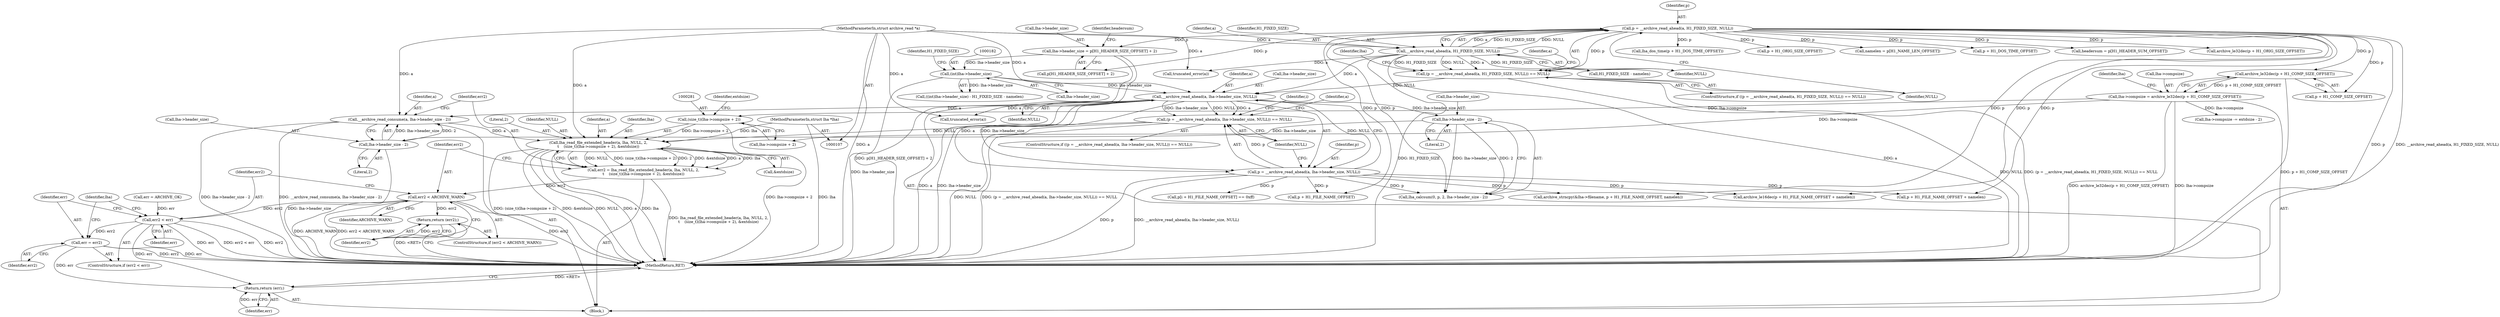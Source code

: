 digraph "0_libarchive_98dcbbf0bf4854bf987557e55e55fff7abbf3ea9@API" {
"1000275" [label="(Call,lha_read_file_extended_header(a, lha, NULL, 2,\n\t    (size_t)(lha->compsize + 2), &extdsize))"];
"1000266" [label="(Call,__archive_read_consume(a, lha->header_size - 2))"];
"1000202" [label="(Call,__archive_read_ahead(a, lha->header_size, NULL))"];
"1000127" [label="(Call,__archive_read_ahead(a, H1_FIXED_SIZE, NULL))"];
"1000108" [label="(MethodParameterIn,struct archive_read *a)"];
"1000181" [label="(Call,(int)lha->header_size)"];
"1000135" [label="(Call,lha->header_size = p[H1_HEADER_SIZE_OFFSET] + 2)"];
"1000125" [label="(Call,p = __archive_read_ahead(a, H1_FIXED_SIZE, NULL))"];
"1000124" [label="(Call,(p = __archive_read_ahead(a, H1_FIXED_SIZE, NULL)) == NULL)"];
"1000268" [label="(Call,lha->header_size - 2)"];
"1000261" [label="(Call,lha->header_size - 2)"];
"1000109" [label="(MethodParameterIn,struct lha *lha)"];
"1000199" [label="(Call,(p = __archive_read_ahead(a, lha->header_size, NULL)) == NULL)"];
"1000200" [label="(Call,p = __archive_read_ahead(a, lha->header_size, NULL))"];
"1000280" [label="(Call,(size_t)(lha->compsize + 2))"];
"1000149" [label="(Call,lha->compsize = archive_le32dec(p + H1_COMP_SIZE_OFFSET))"];
"1000153" [label="(Call,archive_le32dec(p + H1_COMP_SIZE_OFFSET))"];
"1000273" [label="(Call,err2 = lha_read_file_extended_header(a, lha, NULL, 2,\n\t    (size_t)(lha->compsize + 2), &extdsize))"];
"1000290" [label="(Call,err2 < ARCHIVE_WARN)"];
"1000293" [label="(Return,return (err2);)"];
"1000296" [label="(Call,err2 < err)"];
"1000299" [label="(Call,err = err2)"];
"1000330" [label="(Return,return (err);)"];
"1000244" [label="(Call,archive_le16dec(p + H1_FILE_NAME_OFFSET + namelen))"];
"1000296" [label="(Call,err2 < err)"];
"1000180" [label="(Call,((int)lha->header_size) - H1_FIXED_SIZE - namelen)"];
"1000272" [label="(Literal,2)"];
"1000282" [label="(Call,lha->compsize + 2)"];
"1000153" [label="(Call,archive_le32dec(p + H1_COMP_SIZE_OFFSET))"];
"1000330" [label="(Return,return (err);)"];
"1000123" [label="(ControlStructure,if ((p = __archive_read_ahead(a, H1_FIXED_SIZE, NULL)) == NULL))"];
"1000267" [label="(Identifier,a)"];
"1000300" [label="(Identifier,err)"];
"1000266" [label="(Call,__archive_read_consume(a, lha->header_size - 2))"];
"1000150" [label="(Call,lha->compsize)"];
"1000257" [label="(Call,lha_calcsum(0, p, 2, lha->header_size - 2))"];
"1000169" [label="(Call,lha_dos_time(p + H1_DOS_TIME_OFFSET))"];
"1000331" [label="(Identifier,err)"];
"1000280" [label="(Call,(size_t)(lha->compsize + 2))"];
"1000198" [label="(ControlStructure,if ((p = __archive_read_ahead(a, lha->header_size, NULL)) == NULL))"];
"1000297" [label="(Identifier,err2)"];
"1000145" [label="(Identifier,headersum)"];
"1000342" [label="(MethodReturn,RET)"];
"1000276" [label="(Identifier,a)"];
"1000236" [label="(Call,p + H1_FILE_NAME_OFFSET)"];
"1000277" [label="(Identifier,lha)"];
"1000181" [label="(Call,(int)lha->header_size)"];
"1000302" [label="(Call,lha->compsize -= extdsize - 2)"];
"1000210" [label="(Call,truncated_error(a))"];
"1000162" [label="(Call,p + H1_ORIG_SIZE_OFFSET)"];
"1000183" [label="(Call,lha->header_size)"];
"1000108" [label="(MethodParameterIn,struct archive_read *a)"];
"1000265" [label="(Literal,2)"];
"1000261" [label="(Call,lha->header_size - 2)"];
"1000203" [label="(Identifier,a)"];
"1000129" [label="(Identifier,H1_FIXED_SIZE)"];
"1000135" [label="(Call,lha->header_size = p[H1_HEADER_SIZE_OFFSET] + 2)"];
"1000275" [label="(Call,lha_read_file_extended_header(a, lha, NULL, 2,\n\t    (size_t)(lha->compsize + 2), &extdsize))"];
"1000274" [label="(Identifier,err2)"];
"1000134" [label="(Identifier,a)"];
"1000298" [label="(Identifier,err)"];
"1000128" [label="(Identifier,a)"];
"1000207" [label="(Identifier,NULL)"];
"1000126" [label="(Identifier,p)"];
"1000199" [label="(Call,(p = __archive_read_ahead(a, lha->header_size, NULL)) == NULL)"];
"1000214" [label="(Identifier,i)"];
"1000137" [label="(Identifier,lha)"];
"1000204" [label="(Call,lha->header_size)"];
"1000295" [label="(ControlStructure,if (err2 < err))"];
"1000269" [label="(Call,lha->header_size)"];
"1000279" [label="(Literal,2)"];
"1000262" [label="(Call,lha->header_size)"];
"1000154" [label="(Call,p + H1_COMP_SIZE_OFFSET)"];
"1000268" [label="(Call,lha->header_size - 2)"];
"1000110" [label="(Block,)"];
"1000173" [label="(Call,namelen = p[H1_NAME_LEN_OFFSET])"];
"1000170" [label="(Call,p + H1_DOS_TIME_OFFSET)"];
"1000223" [label="(Call,p[i + H1_FILE_NAME_OFFSET] == 0xff)"];
"1000202" [label="(Call,__archive_read_ahead(a, lha->header_size, NULL))"];
"1000287" [label="(Call,&extdsize)"];
"1000211" [label="(Identifier,a)"];
"1000149" [label="(Call,lha->compsize = archive_le32dec(p + H1_COMP_SIZE_OFFSET))"];
"1000187" [label="(Identifier,H1_FIXED_SIZE)"];
"1000304" [label="(Identifier,lha)"];
"1000231" [label="(Call,archive_strncpy(&lha->filename, p + H1_FILE_NAME_OFFSET, namelen))"];
"1000127" [label="(Call,__archive_read_ahead(a, H1_FIXED_SIZE, NULL))"];
"1000289" [label="(ControlStructure,if (err2 < ARCHIVE_WARN))"];
"1000299" [label="(Call,err = err2)"];
"1000291" [label="(Identifier,err2)"];
"1000109" [label="(MethodParameterIn,struct lha *lha)"];
"1000124" [label="(Call,(p = __archive_read_ahead(a, H1_FIXED_SIZE, NULL)) == NULL)"];
"1000144" [label="(Call,headersum = p[H1_HEADER_SUM_OFFSET])"];
"1000294" [label="(Identifier,err2)"];
"1000200" [label="(Call,p = __archive_read_ahead(a, lha->header_size, NULL))"];
"1000273" [label="(Call,err2 = lha_read_file_extended_header(a, lha, NULL, 2,\n\t    (size_t)(lha->compsize + 2), &extdsize))"];
"1000186" [label="(Call,H1_FIXED_SIZE - namelen)"];
"1000136" [label="(Call,lha->header_size)"];
"1000161" [label="(Call,archive_le32dec(p + H1_ORIG_SIZE_OFFSET))"];
"1000301" [label="(Identifier,err2)"];
"1000131" [label="(Identifier,NULL)"];
"1000290" [label="(Call,err2 < ARCHIVE_WARN)"];
"1000133" [label="(Call,truncated_error(a))"];
"1000292" [label="(Identifier,ARCHIVE_WARN)"];
"1000201" [label="(Identifier,p)"];
"1000125" [label="(Call,p = __archive_read_ahead(a, H1_FIXED_SIZE, NULL))"];
"1000139" [label="(Call,p[H1_HEADER_SIZE_OFFSET] + 2)"];
"1000120" [label="(Call,err = ARCHIVE_OK)"];
"1000288" [label="(Identifier,extdsize)"];
"1000278" [label="(Identifier,NULL)"];
"1000130" [label="(Identifier,NULL)"];
"1000159" [label="(Identifier,lha)"];
"1000245" [label="(Call,p + H1_FILE_NAME_OFFSET + namelen)"];
"1000208" [label="(Identifier,NULL)"];
"1000293" [label="(Return,return (err2);)"];
"1000275" -> "1000273"  [label="AST: "];
"1000275" -> "1000287"  [label="CFG: "];
"1000276" -> "1000275"  [label="AST: "];
"1000277" -> "1000275"  [label="AST: "];
"1000278" -> "1000275"  [label="AST: "];
"1000279" -> "1000275"  [label="AST: "];
"1000280" -> "1000275"  [label="AST: "];
"1000287" -> "1000275"  [label="AST: "];
"1000273" -> "1000275"  [label="CFG: "];
"1000275" -> "1000342"  [label="DDG: (size_t)(lha->compsize + 2)"];
"1000275" -> "1000342"  [label="DDG: &extdsize"];
"1000275" -> "1000342"  [label="DDG: NULL"];
"1000275" -> "1000342"  [label="DDG: a"];
"1000275" -> "1000342"  [label="DDG: lha"];
"1000275" -> "1000273"  [label="DDG: NULL"];
"1000275" -> "1000273"  [label="DDG: (size_t)(lha->compsize + 2)"];
"1000275" -> "1000273"  [label="DDG: 2"];
"1000275" -> "1000273"  [label="DDG: &extdsize"];
"1000275" -> "1000273"  [label="DDG: a"];
"1000275" -> "1000273"  [label="DDG: lha"];
"1000266" -> "1000275"  [label="DDG: a"];
"1000108" -> "1000275"  [label="DDG: a"];
"1000109" -> "1000275"  [label="DDG: lha"];
"1000199" -> "1000275"  [label="DDG: NULL"];
"1000280" -> "1000275"  [label="DDG: lha->compsize + 2"];
"1000266" -> "1000110"  [label="AST: "];
"1000266" -> "1000268"  [label="CFG: "];
"1000267" -> "1000266"  [label="AST: "];
"1000268" -> "1000266"  [label="AST: "];
"1000274" -> "1000266"  [label="CFG: "];
"1000266" -> "1000342"  [label="DDG: lha->header_size - 2"];
"1000266" -> "1000342"  [label="DDG: __archive_read_consume(a, lha->header_size - 2)"];
"1000202" -> "1000266"  [label="DDG: a"];
"1000108" -> "1000266"  [label="DDG: a"];
"1000268" -> "1000266"  [label="DDG: lha->header_size"];
"1000268" -> "1000266"  [label="DDG: 2"];
"1000202" -> "1000200"  [label="AST: "];
"1000202" -> "1000207"  [label="CFG: "];
"1000203" -> "1000202"  [label="AST: "];
"1000204" -> "1000202"  [label="AST: "];
"1000207" -> "1000202"  [label="AST: "];
"1000200" -> "1000202"  [label="CFG: "];
"1000202" -> "1000342"  [label="DDG: a"];
"1000202" -> "1000342"  [label="DDG: lha->header_size"];
"1000202" -> "1000199"  [label="DDG: a"];
"1000202" -> "1000199"  [label="DDG: lha->header_size"];
"1000202" -> "1000199"  [label="DDG: NULL"];
"1000202" -> "1000200"  [label="DDG: a"];
"1000202" -> "1000200"  [label="DDG: lha->header_size"];
"1000202" -> "1000200"  [label="DDG: NULL"];
"1000127" -> "1000202"  [label="DDG: a"];
"1000108" -> "1000202"  [label="DDG: a"];
"1000181" -> "1000202"  [label="DDG: lha->header_size"];
"1000124" -> "1000202"  [label="DDG: NULL"];
"1000202" -> "1000210"  [label="DDG: a"];
"1000202" -> "1000261"  [label="DDG: lha->header_size"];
"1000127" -> "1000125"  [label="AST: "];
"1000127" -> "1000130"  [label="CFG: "];
"1000128" -> "1000127"  [label="AST: "];
"1000129" -> "1000127"  [label="AST: "];
"1000130" -> "1000127"  [label="AST: "];
"1000125" -> "1000127"  [label="CFG: "];
"1000127" -> "1000342"  [label="DDG: H1_FIXED_SIZE"];
"1000127" -> "1000342"  [label="DDG: a"];
"1000127" -> "1000124"  [label="DDG: a"];
"1000127" -> "1000124"  [label="DDG: H1_FIXED_SIZE"];
"1000127" -> "1000124"  [label="DDG: NULL"];
"1000127" -> "1000125"  [label="DDG: a"];
"1000127" -> "1000125"  [label="DDG: H1_FIXED_SIZE"];
"1000127" -> "1000125"  [label="DDG: NULL"];
"1000108" -> "1000127"  [label="DDG: a"];
"1000127" -> "1000133"  [label="DDG: a"];
"1000127" -> "1000186"  [label="DDG: H1_FIXED_SIZE"];
"1000108" -> "1000107"  [label="AST: "];
"1000108" -> "1000342"  [label="DDG: a"];
"1000108" -> "1000133"  [label="DDG: a"];
"1000108" -> "1000210"  [label="DDG: a"];
"1000181" -> "1000180"  [label="AST: "];
"1000181" -> "1000183"  [label="CFG: "];
"1000182" -> "1000181"  [label="AST: "];
"1000183" -> "1000181"  [label="AST: "];
"1000187" -> "1000181"  [label="CFG: "];
"1000181" -> "1000342"  [label="DDG: lha->header_size"];
"1000181" -> "1000180"  [label="DDG: lha->header_size"];
"1000135" -> "1000181"  [label="DDG: lha->header_size"];
"1000135" -> "1000110"  [label="AST: "];
"1000135" -> "1000139"  [label="CFG: "];
"1000136" -> "1000135"  [label="AST: "];
"1000139" -> "1000135"  [label="AST: "];
"1000145" -> "1000135"  [label="CFG: "];
"1000135" -> "1000342"  [label="DDG: p[H1_HEADER_SIZE_OFFSET] + 2"];
"1000125" -> "1000135"  [label="DDG: p"];
"1000125" -> "1000124"  [label="AST: "];
"1000126" -> "1000125"  [label="AST: "];
"1000131" -> "1000125"  [label="CFG: "];
"1000125" -> "1000342"  [label="DDG: p"];
"1000125" -> "1000342"  [label="DDG: __archive_read_ahead(a, H1_FIXED_SIZE, NULL)"];
"1000125" -> "1000124"  [label="DDG: p"];
"1000125" -> "1000139"  [label="DDG: p"];
"1000125" -> "1000144"  [label="DDG: p"];
"1000125" -> "1000153"  [label="DDG: p"];
"1000125" -> "1000154"  [label="DDG: p"];
"1000125" -> "1000161"  [label="DDG: p"];
"1000125" -> "1000162"  [label="DDG: p"];
"1000125" -> "1000169"  [label="DDG: p"];
"1000125" -> "1000170"  [label="DDG: p"];
"1000125" -> "1000173"  [label="DDG: p"];
"1000125" -> "1000231"  [label="DDG: p"];
"1000125" -> "1000236"  [label="DDG: p"];
"1000125" -> "1000244"  [label="DDG: p"];
"1000125" -> "1000245"  [label="DDG: p"];
"1000125" -> "1000257"  [label="DDG: p"];
"1000124" -> "1000123"  [label="AST: "];
"1000124" -> "1000131"  [label="CFG: "];
"1000131" -> "1000124"  [label="AST: "];
"1000134" -> "1000124"  [label="CFG: "];
"1000137" -> "1000124"  [label="CFG: "];
"1000124" -> "1000342"  [label="DDG: (p = __archive_read_ahead(a, H1_FIXED_SIZE, NULL)) == NULL"];
"1000124" -> "1000342"  [label="DDG: NULL"];
"1000268" -> "1000272"  [label="CFG: "];
"1000269" -> "1000268"  [label="AST: "];
"1000272" -> "1000268"  [label="AST: "];
"1000268" -> "1000342"  [label="DDG: lha->header_size"];
"1000261" -> "1000268"  [label="DDG: lha->header_size"];
"1000261" -> "1000257"  [label="AST: "];
"1000261" -> "1000265"  [label="CFG: "];
"1000262" -> "1000261"  [label="AST: "];
"1000265" -> "1000261"  [label="AST: "];
"1000257" -> "1000261"  [label="CFG: "];
"1000261" -> "1000257"  [label="DDG: lha->header_size"];
"1000261" -> "1000257"  [label="DDG: 2"];
"1000109" -> "1000107"  [label="AST: "];
"1000109" -> "1000342"  [label="DDG: lha"];
"1000199" -> "1000198"  [label="AST: "];
"1000199" -> "1000208"  [label="CFG: "];
"1000200" -> "1000199"  [label="AST: "];
"1000208" -> "1000199"  [label="AST: "];
"1000211" -> "1000199"  [label="CFG: "];
"1000214" -> "1000199"  [label="CFG: "];
"1000199" -> "1000342"  [label="DDG: NULL"];
"1000199" -> "1000342"  [label="DDG: (p = __archive_read_ahead(a, lha->header_size, NULL)) == NULL"];
"1000200" -> "1000199"  [label="DDG: p"];
"1000201" -> "1000200"  [label="AST: "];
"1000208" -> "1000200"  [label="CFG: "];
"1000200" -> "1000342"  [label="DDG: p"];
"1000200" -> "1000342"  [label="DDG: __archive_read_ahead(a, lha->header_size, NULL)"];
"1000200" -> "1000223"  [label="DDG: p"];
"1000200" -> "1000231"  [label="DDG: p"];
"1000200" -> "1000236"  [label="DDG: p"];
"1000200" -> "1000244"  [label="DDG: p"];
"1000200" -> "1000245"  [label="DDG: p"];
"1000200" -> "1000257"  [label="DDG: p"];
"1000280" -> "1000282"  [label="CFG: "];
"1000281" -> "1000280"  [label="AST: "];
"1000282" -> "1000280"  [label="AST: "];
"1000288" -> "1000280"  [label="CFG: "];
"1000280" -> "1000342"  [label="DDG: lha->compsize + 2"];
"1000149" -> "1000280"  [label="DDG: lha->compsize"];
"1000149" -> "1000110"  [label="AST: "];
"1000149" -> "1000153"  [label="CFG: "];
"1000150" -> "1000149"  [label="AST: "];
"1000153" -> "1000149"  [label="AST: "];
"1000159" -> "1000149"  [label="CFG: "];
"1000149" -> "1000342"  [label="DDG: archive_le32dec(p + H1_COMP_SIZE_OFFSET)"];
"1000149" -> "1000342"  [label="DDG: lha->compsize"];
"1000153" -> "1000149"  [label="DDG: p + H1_COMP_SIZE_OFFSET"];
"1000149" -> "1000282"  [label="DDG: lha->compsize"];
"1000149" -> "1000302"  [label="DDG: lha->compsize"];
"1000153" -> "1000154"  [label="CFG: "];
"1000154" -> "1000153"  [label="AST: "];
"1000153" -> "1000342"  [label="DDG: p + H1_COMP_SIZE_OFFSET"];
"1000273" -> "1000110"  [label="AST: "];
"1000274" -> "1000273"  [label="AST: "];
"1000291" -> "1000273"  [label="CFG: "];
"1000273" -> "1000342"  [label="DDG: lha_read_file_extended_header(a, lha, NULL, 2,\n\t    (size_t)(lha->compsize + 2), &extdsize)"];
"1000273" -> "1000290"  [label="DDG: err2"];
"1000290" -> "1000289"  [label="AST: "];
"1000290" -> "1000292"  [label="CFG: "];
"1000291" -> "1000290"  [label="AST: "];
"1000292" -> "1000290"  [label="AST: "];
"1000294" -> "1000290"  [label="CFG: "];
"1000297" -> "1000290"  [label="CFG: "];
"1000290" -> "1000342"  [label="DDG: err2"];
"1000290" -> "1000342"  [label="DDG: ARCHIVE_WARN"];
"1000290" -> "1000342"  [label="DDG: err2 < ARCHIVE_WARN"];
"1000290" -> "1000293"  [label="DDG: err2"];
"1000290" -> "1000296"  [label="DDG: err2"];
"1000293" -> "1000289"  [label="AST: "];
"1000293" -> "1000294"  [label="CFG: "];
"1000294" -> "1000293"  [label="AST: "];
"1000342" -> "1000293"  [label="CFG: "];
"1000293" -> "1000342"  [label="DDG: <RET>"];
"1000294" -> "1000293"  [label="DDG: err2"];
"1000296" -> "1000295"  [label="AST: "];
"1000296" -> "1000298"  [label="CFG: "];
"1000297" -> "1000296"  [label="AST: "];
"1000298" -> "1000296"  [label="AST: "];
"1000300" -> "1000296"  [label="CFG: "];
"1000304" -> "1000296"  [label="CFG: "];
"1000296" -> "1000342"  [label="DDG: err"];
"1000296" -> "1000342"  [label="DDG: err2 < err"];
"1000296" -> "1000342"  [label="DDG: err2"];
"1000120" -> "1000296"  [label="DDG: err"];
"1000296" -> "1000299"  [label="DDG: err2"];
"1000296" -> "1000330"  [label="DDG: err"];
"1000299" -> "1000295"  [label="AST: "];
"1000299" -> "1000301"  [label="CFG: "];
"1000300" -> "1000299"  [label="AST: "];
"1000301" -> "1000299"  [label="AST: "];
"1000304" -> "1000299"  [label="CFG: "];
"1000299" -> "1000342"  [label="DDG: err2"];
"1000299" -> "1000342"  [label="DDG: err"];
"1000299" -> "1000330"  [label="DDG: err"];
"1000330" -> "1000110"  [label="AST: "];
"1000330" -> "1000331"  [label="CFG: "];
"1000331" -> "1000330"  [label="AST: "];
"1000342" -> "1000330"  [label="CFG: "];
"1000330" -> "1000342"  [label="DDG: <RET>"];
"1000331" -> "1000330"  [label="DDG: err"];
}
